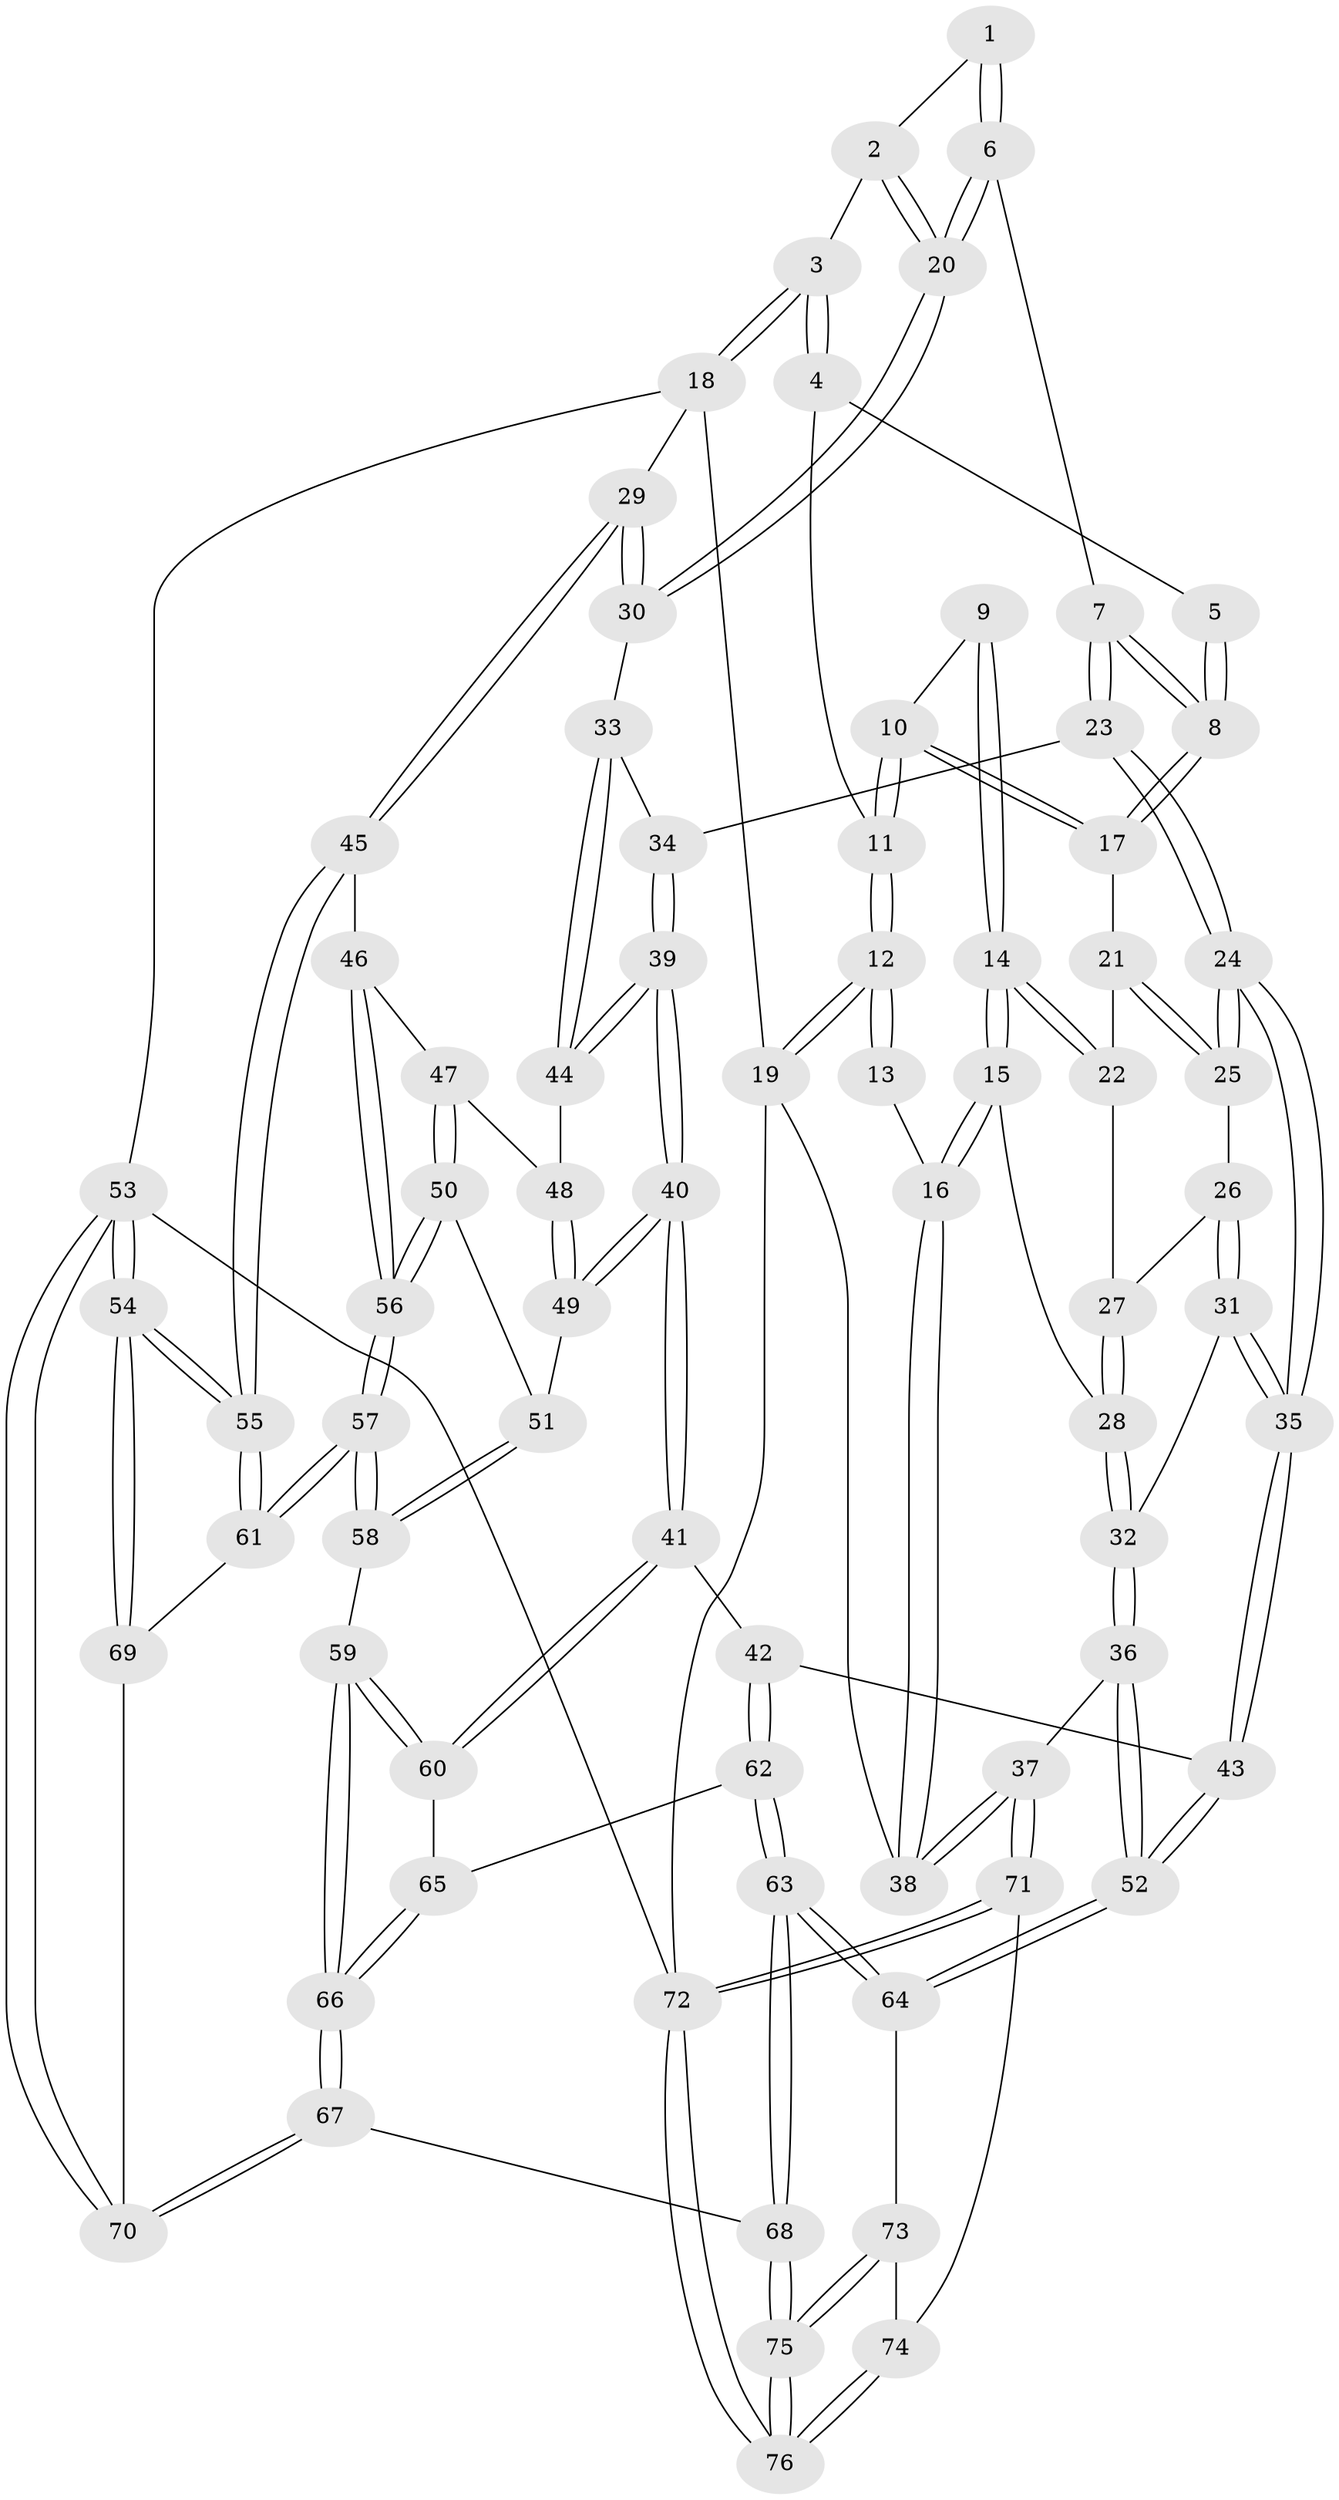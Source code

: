 // Generated by graph-tools (version 1.1) at 2025/27/03/09/25 03:27:15]
// undirected, 76 vertices, 187 edges
graph export_dot {
graph [start="1"]
  node [color=gray90,style=filled];
  1 [pos="+0.6362225111931098+0.13038409233987816"];
  2 [pos="+0.714232999488732+0.1698339303163839"];
  3 [pos="+1+0"];
  4 [pos="+0.9274825391590071+0"];
  5 [pos="+0.6253469931694956+0.10987256125918098"];
  6 [pos="+0.6455746124729963+0.19878366183838866"];
  7 [pos="+0.48950042981591596+0.2316419681242196"];
  8 [pos="+0.4682915529304247+0.1401885088782764"];
  9 [pos="+0.10312897450663401+0.11973204664025942"];
  10 [pos="+0.3529413468540141+0"];
  11 [pos="+0.35280160866466875+0"];
  12 [pos="+0+0"];
  13 [pos="+0+0.00688773284536012"];
  14 [pos="+0.10486225788949159+0.23316829527324096"];
  15 [pos="+0.0833420363478169+0.26148479816334824"];
  16 [pos="+0.05520804848113276+0.2756215967845058"];
  17 [pos="+0.3645930138196267+0.02381086882349596"];
  18 [pos="+1+0"];
  19 [pos="+0+0"];
  20 [pos="+0.7029801718094681+0.26709542401372677"];
  21 [pos="+0.3092715133383906+0.11990919514901487"];
  22 [pos="+0.24529308619797807+0.19420732795865536"];
  23 [pos="+0.4953440038336142+0.3307961443671338"];
  24 [pos="+0.4498300439609969+0.35635121185688695"];
  25 [pos="+0.350559739448658+0.3014351807947774"];
  26 [pos="+0.2844998949141401+0.29589337881181565"];
  27 [pos="+0.27235303736494115+0.29006524118506466"];
  28 [pos="+0.2048204733366147+0.3433028655712784"];
  29 [pos="+1+0.3080104699336963"];
  30 [pos="+0.7313365622572922+0.35296343706052297"];
  31 [pos="+0.29835972769953595+0.499470101012673"];
  32 [pos="+0.24538604688397148+0.48915338068962355"];
  33 [pos="+0.7292192218874277+0.35422779801656845"];
  34 [pos="+0.5477891853593916+0.35356181924555374"];
  35 [pos="+0.3337089421564251+0.5108472712437717"];
  36 [pos="+0+0.5658557982937416"];
  37 [pos="+0+0.5632034082721751"];
  38 [pos="+0+0.39382096639080566"];
  39 [pos="+0.5669617682969742+0.5786982501795579"];
  40 [pos="+0.5589243258226687+0.6162676600099474"];
  41 [pos="+0.5518131742527083+0.6224512349013979"];
  42 [pos="+0.5493306609188721+0.6232164765791015"];
  43 [pos="+0.3561222316712893+0.5568982970494716"];
  44 [pos="+0.7164865386414065+0.42109582514285604"];
  45 [pos="+1+0.3454674322409718"];
  46 [pos="+1+0.40852040668340156"];
  47 [pos="+0.7538028747819033+0.5675645432021711"];
  48 [pos="+0.728147071209425+0.5540040194969469"];
  49 [pos="+0.6437236051138913+0.6093463121297987"];
  50 [pos="+0.794479734227491+0.6297399729417114"];
  51 [pos="+0.6938869724038393+0.6512168457958263"];
  52 [pos="+0.29051952136248177+0.7661149419634098"];
  53 [pos="+1+1"];
  54 [pos="+1+1"];
  55 [pos="+1+0.874074097704224"];
  56 [pos="+0.848392744798543+0.6778330634642753"];
  57 [pos="+0.8442794509280529+0.7426007455653367"];
  58 [pos="+0.7486563564191867+0.7610362054619619"];
  59 [pos="+0.7203574794563179+0.7774862211252118"];
  60 [pos="+0.6306027880911981+0.7249613849163521"];
  61 [pos="+0.893731737047584+0.7927060210370847"];
  62 [pos="+0.5184130933870452+0.7023035806291084"];
  63 [pos="+0.36926162542434776+0.8569119726992619"];
  64 [pos="+0.2965166717110033+0.7912369127945631"];
  65 [pos="+0.5761279743817754+0.8163808156749351"];
  66 [pos="+0.5941544770019624+1"];
  67 [pos="+0.5664009877747158+1"];
  68 [pos="+0.4916970953250535+1"];
  69 [pos="+0.8244818978445236+0.9310868311403645"];
  70 [pos="+0.5898005316758687+1"];
  71 [pos="+0+0.7361167126841667"];
  72 [pos="+0+1"];
  73 [pos="+0.186653746645969+0.8468434468731756"];
  74 [pos="+0.10433628034915257+0.8821331695165523"];
  75 [pos="+0.2958975610290755+1"];
  76 [pos="+0.19704513309561147+1"];
  1 -- 2;
  1 -- 6;
  1 -- 6;
  2 -- 3;
  2 -- 20;
  2 -- 20;
  3 -- 4;
  3 -- 4;
  3 -- 18;
  3 -- 18;
  4 -- 5;
  4 -- 11;
  5 -- 8;
  5 -- 8;
  6 -- 7;
  6 -- 20;
  6 -- 20;
  7 -- 8;
  7 -- 8;
  7 -- 23;
  7 -- 23;
  8 -- 17;
  8 -- 17;
  9 -- 10;
  9 -- 14;
  9 -- 14;
  10 -- 11;
  10 -- 11;
  10 -- 17;
  10 -- 17;
  11 -- 12;
  11 -- 12;
  12 -- 13;
  12 -- 13;
  12 -- 19;
  12 -- 19;
  13 -- 16;
  14 -- 15;
  14 -- 15;
  14 -- 22;
  14 -- 22;
  15 -- 16;
  15 -- 16;
  15 -- 28;
  16 -- 38;
  16 -- 38;
  17 -- 21;
  18 -- 19;
  18 -- 29;
  18 -- 53;
  19 -- 38;
  19 -- 72;
  20 -- 30;
  20 -- 30;
  21 -- 22;
  21 -- 25;
  21 -- 25;
  22 -- 27;
  23 -- 24;
  23 -- 24;
  23 -- 34;
  24 -- 25;
  24 -- 25;
  24 -- 35;
  24 -- 35;
  25 -- 26;
  26 -- 27;
  26 -- 31;
  26 -- 31;
  27 -- 28;
  27 -- 28;
  28 -- 32;
  28 -- 32;
  29 -- 30;
  29 -- 30;
  29 -- 45;
  29 -- 45;
  30 -- 33;
  31 -- 32;
  31 -- 35;
  31 -- 35;
  32 -- 36;
  32 -- 36;
  33 -- 34;
  33 -- 44;
  33 -- 44;
  34 -- 39;
  34 -- 39;
  35 -- 43;
  35 -- 43;
  36 -- 37;
  36 -- 52;
  36 -- 52;
  37 -- 38;
  37 -- 38;
  37 -- 71;
  37 -- 71;
  39 -- 40;
  39 -- 40;
  39 -- 44;
  39 -- 44;
  40 -- 41;
  40 -- 41;
  40 -- 49;
  40 -- 49;
  41 -- 42;
  41 -- 60;
  41 -- 60;
  42 -- 43;
  42 -- 62;
  42 -- 62;
  43 -- 52;
  43 -- 52;
  44 -- 48;
  45 -- 46;
  45 -- 55;
  45 -- 55;
  46 -- 47;
  46 -- 56;
  46 -- 56;
  47 -- 48;
  47 -- 50;
  47 -- 50;
  48 -- 49;
  48 -- 49;
  49 -- 51;
  50 -- 51;
  50 -- 56;
  50 -- 56;
  51 -- 58;
  51 -- 58;
  52 -- 64;
  52 -- 64;
  53 -- 54;
  53 -- 54;
  53 -- 70;
  53 -- 70;
  53 -- 72;
  54 -- 55;
  54 -- 55;
  54 -- 69;
  54 -- 69;
  55 -- 61;
  55 -- 61;
  56 -- 57;
  56 -- 57;
  57 -- 58;
  57 -- 58;
  57 -- 61;
  57 -- 61;
  58 -- 59;
  59 -- 60;
  59 -- 60;
  59 -- 66;
  59 -- 66;
  60 -- 65;
  61 -- 69;
  62 -- 63;
  62 -- 63;
  62 -- 65;
  63 -- 64;
  63 -- 64;
  63 -- 68;
  63 -- 68;
  64 -- 73;
  65 -- 66;
  65 -- 66;
  66 -- 67;
  66 -- 67;
  67 -- 68;
  67 -- 70;
  67 -- 70;
  68 -- 75;
  68 -- 75;
  69 -- 70;
  71 -- 72;
  71 -- 72;
  71 -- 74;
  72 -- 76;
  72 -- 76;
  73 -- 74;
  73 -- 75;
  73 -- 75;
  74 -- 76;
  74 -- 76;
  75 -- 76;
  75 -- 76;
}
